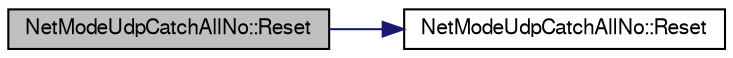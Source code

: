 digraph G
{
  edge [fontname="FreeSans",fontsize="10",labelfontname="FreeSans",labelfontsize="10"];
  node [fontname="FreeSans",fontsize="10",shape=record];
  rankdir=LR;
  Node1 [label="NetModeUdpCatchAllNo::Reset",height=0.2,width=0.4,color="black", fillcolor="grey75", style="filled" fontcolor="black"];
  Node1 -> Node2 [color="midnightblue",fontsize="10",style="solid",fontname="FreeSans"];
  Node2 [label="NetModeUdpCatchAllNo::Reset",height=0.2,width=0.4,color="black", fillcolor="white", style="filled",URL="$class_net_mode_udp_catch_all_no.html#adc5141cecbc925ac1d20779a599888bb"];
}
